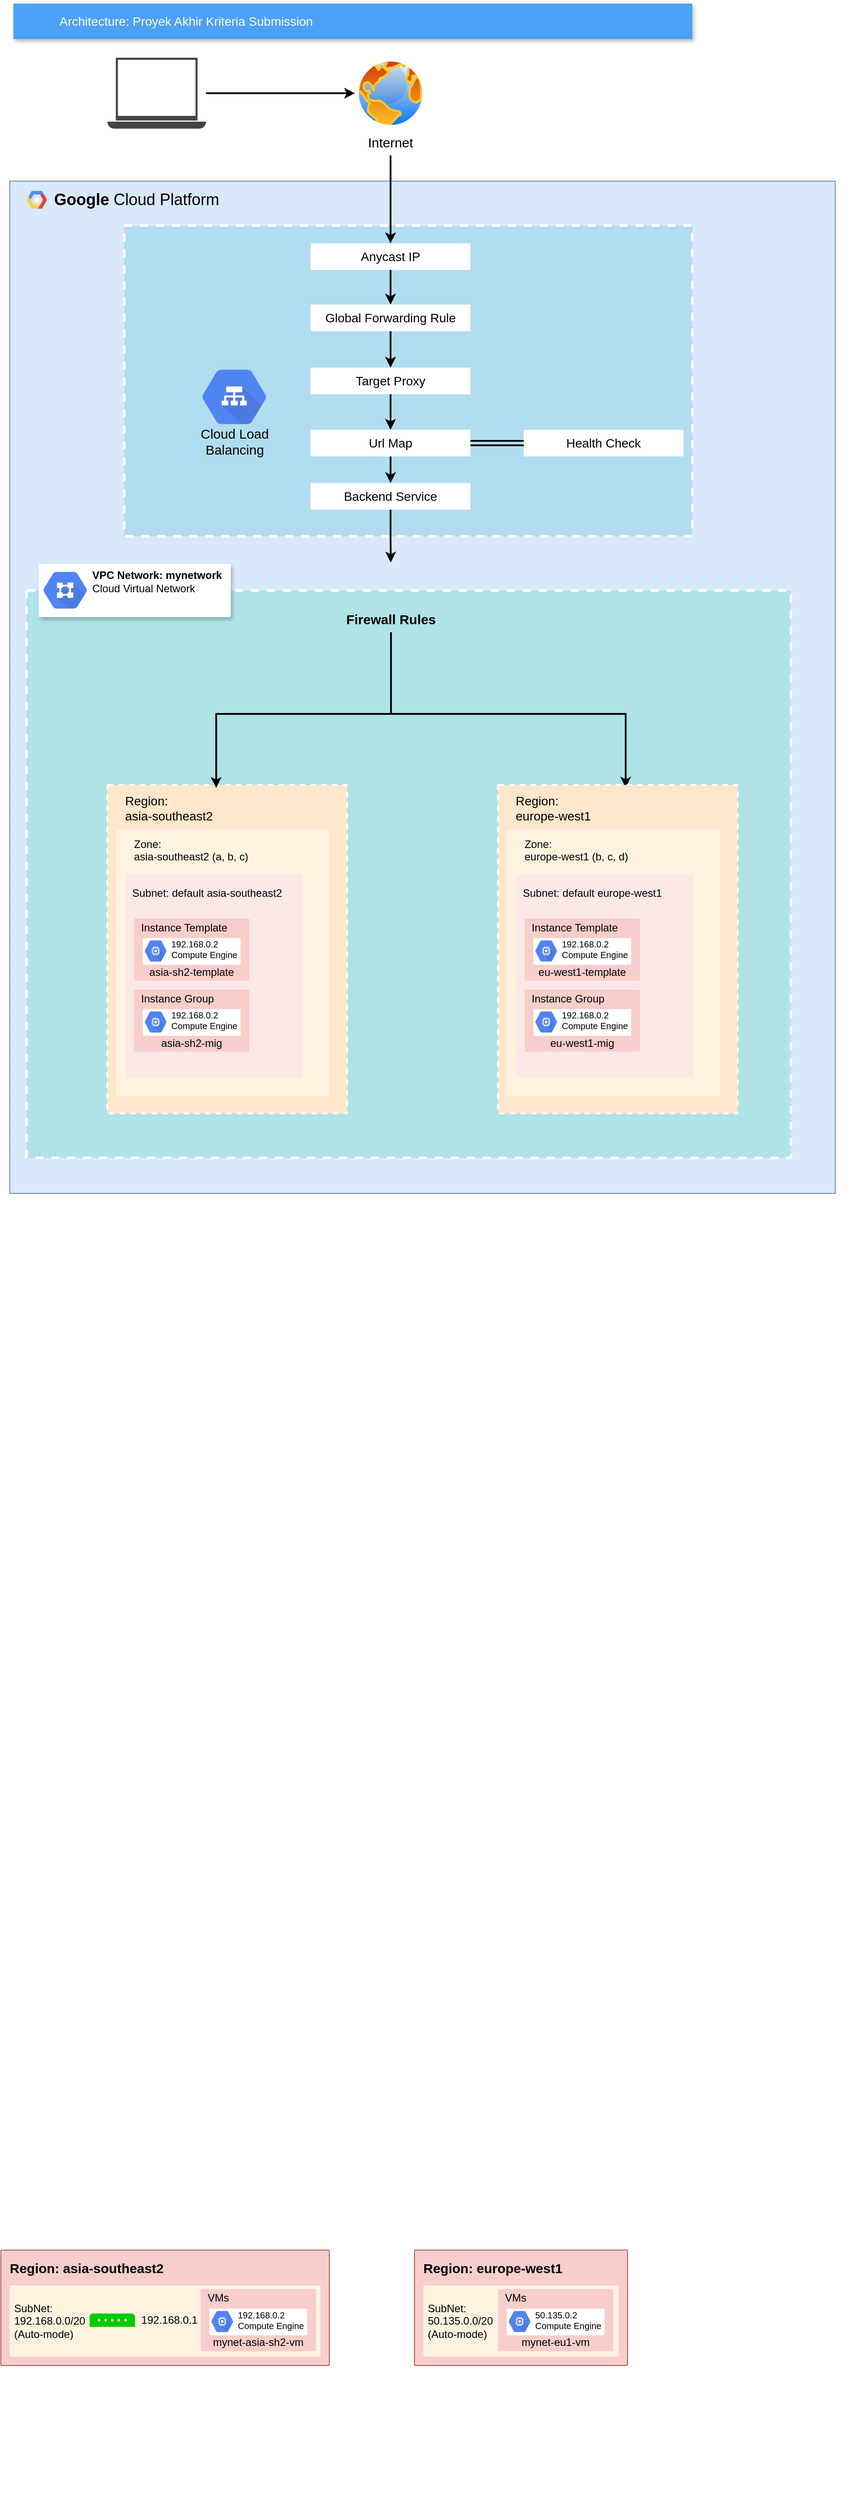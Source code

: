 <mxfile version="22.0.6" type="github">
  <diagram id="f106602c-feb2-e66a-4537-3a34d633f6aa" name="Page-1">
    <mxGraphModel dx="1257" dy="651" grid="1" gridSize="10" guides="1" tooltips="1" connect="1" arrows="1" fold="1" page="1" pageScale="1" pageWidth="1169" pageHeight="827" background="none" math="0" shadow="0">
      <root>
        <mxCell id="0" />
        <mxCell id="1" parent="0" />
        <mxCell id="14" value="&lt;b style=&quot;font-size: 18px;&quot;&gt;Google &lt;/b&gt;Cloud Platform" style="fillColor=#dae8fc;strokeColor=#6c8ebf;shadow=0;fontSize=18;align=left;spacing=10;9E9E9E;verticalAlign=top;spacingTop=-4;fontStyle=0;spacingLeft=40;html=1;movable=1;resizable=1;rotatable=1;deletable=1;editable=1;locked=0;connectable=1;container=0;" parent="1" vertex="1">
          <mxGeometry x="150" y="260" width="930" height="1140" as="geometry" />
        </mxCell>
        <mxCell id="2" value="Architecture: Proyek Akhir Kriteria Submission" style="fillColor=#4DA1F5;strokeColor=none;shadow=1;gradientColor=none;fontSize=14;align=left;spacingLeft=50;fontColor=#ffffff;html=1;" parent="1" vertex="1">
          <mxGeometry x="154" y="60" width="765" height="40" as="geometry" />
        </mxCell>
        <mxCell id="BLvqwAtGWl9acbZ8wkbC-81" value="" style="edgeStyle=orthogonalEdgeStyle;rounded=0;orthogonalLoop=1;jettySize=auto;html=1;fontFamily=Helvetica;fontSize=15;fontColor=#000000;strokeWidth=2;" parent="1" source="BLvqwAtGWl9acbZ8wkbC-26" target="BLvqwAtGWl9acbZ8wkbC-31" edge="1">
          <mxGeometry relative="1" as="geometry" />
        </mxCell>
        <mxCell id="BLvqwAtGWl9acbZ8wkbC-26" value="" style="sketch=0;pointerEvents=1;shadow=0;dashed=0;html=1;strokeColor=none;fillColor=#434445;aspect=fixed;labelPosition=center;verticalLabelPosition=bottom;verticalAlign=top;align=center;outlineConnect=0;shape=mxgraph.vvd.laptop;" parent="1" vertex="1">
          <mxGeometry x="260" y="121" width="111.11" height="80" as="geometry" />
        </mxCell>
        <mxCell id="BLvqwAtGWl9acbZ8wkbC-31" value="" style="image;aspect=fixed;perimeter=ellipsePerimeter;html=1;align=center;shadow=0;dashed=0;spacingTop=3;image=img/lib/active_directory/internet_globe.svg;" parent="1" vertex="1">
          <mxGeometry x="539" y="121" width="80" height="80" as="geometry" />
        </mxCell>
        <mxCell id="15" value="" style="shape=mxgraph.gcp2.google_cloud_platform;fillColor=#F6F6F6;strokeColor=none;shadow=0;gradientColor=none;" parent="1" vertex="1">
          <mxGeometry x="169" y="271" width="23" height="20" as="geometry">
            <mxPoint x="20" y="11" as="offset" />
          </mxGeometry>
        </mxCell>
        <mxCell id="BLvqwAtGWl9acbZ8wkbC-93" value="" style="sketch=0;points=[[0,0,0],[0.25,0,0],[0.5,0,0],[0.75,0,0],[1,0,0],[1,0.25,0],[1,0.5,0],[1,0.75,0],[1,1,0],[0.75,1,0],[0.5,1,0],[0.25,1,0],[0,1,0],[0,0.75,0],[0,0.5,0],[0,0.25,0]];rounded=1;absoluteArcSize=1;arcSize=2;html=1;strokeColor=#FFFFFF;shadow=0;dashed=1;fontSize=14;align=center;verticalAlign=top;spacing=10;spacingTop=-3;whiteSpace=wrap;fillColor=#b0e3e6;labelBackgroundColor=none;labelBorderColor=none;spacingLeft=3;fontFamily=Helvetica;strokeWidth=3;container=0;" parent="1" vertex="1">
          <mxGeometry x="169" y="721" width="861" height="639" as="geometry" />
        </mxCell>
        <mxCell id="BLvqwAtGWl9acbZ8wkbC-119" value="" style="group" parent="1" vertex="1" connectable="0">
          <mxGeometry x="179.998" y="671" width="219.002" height="80" as="geometry" />
        </mxCell>
        <mxCell id="BLvqwAtGWl9acbZ8wkbC-109" value="" style="shadow=1;strokeWidth=1;rounded=1;absoluteArcSize=1;arcSize=2;dashed=0;labelBackgroundColor=none;labelBorderColor=none;align=center;verticalAlign=top;spacingLeft=-10;fontFamily=Helvetica;fontSize=15;html=1;container=0;strokeColor=none;" parent="BLvqwAtGWl9acbZ8wkbC-119" vertex="1">
          <mxGeometry x="2.602" y="20" width="216.4" height="60" as="geometry" />
        </mxCell>
        <mxCell id="BLvqwAtGWl9acbZ8wkbC-110" value="&lt;div style=&quot;font-size: 12px;&quot;&gt;&lt;font style=&quot;font-size: 12px;&quot;&gt;&lt;span style=&quot;background-color: initial; font-size: 12px;&quot;&gt;&lt;b style=&quot;font-size: 12px;&quot;&gt;VPC Network: mynetwork&lt;/b&gt;&lt;/span&gt;&lt;br style=&quot;font-size: 12px;&quot;&gt;&lt;/font&gt;&lt;/div&gt;&lt;div style=&quot;font-size: 12px;&quot;&gt;&lt;font style=&quot;font-size: 12px;&quot;&gt;Cloud Virtual Network&lt;/font&gt;&lt;/div&gt;" style="dashed=0;connectable=0;html=1;fillColor=#5184F3;strokeColor=none;shape=mxgraph.gcp2.hexIcon;prIcon=virtual_private_cloud;part=1;labelPosition=right;verticalLabelPosition=middle;align=left;verticalAlign=middle;spacingLeft=-10;fontColor=#000000;fontSize=12;overflow=visible;labelBackgroundColor=none;labelBorderColor=none;instNum=0;textDirection=ltr;spacingTop=20;spacing=-2;" parent="BLvqwAtGWl9acbZ8wkbC-119" vertex="1">
          <mxGeometry x="-5" y="19.5" width="75" height="60.5" as="geometry">
            <mxPoint x="5" y="-19.5" as="offset" />
          </mxGeometry>
        </mxCell>
        <mxCell id="BLvqwAtGWl9acbZ8wkbC-58" value="" style="points=[[0,0,0],[0.25,0,0],[0.5,0,0],[0.75,0,0],[1,0,0],[1,0.25,0],[1,0.5,0],[1,0.75,0],[1,1,0],[0.75,1,0],[0.5,1,0],[0.25,1,0],[0,1,0],[0,0.75,0],[0,0.5,0],[0,0.25,0]];rounded=0;absoluteArcSize=1;arcSize=2;html=1;strokeColor=#FFFFFF;shadow=0;fontSize=12;align=left;verticalAlign=top;spacing=10;spacingTop=-4;whiteSpace=wrap;fillColor=#b1ddf0;labelBackgroundColor=none;labelBorderColor=none;spacingLeft=-10;fontFamily=Helvetica;strokeWidth=3;glass=0;dashed=1;" parent="1" vertex="1">
          <mxGeometry x="279" y="310" width="640" height="350" as="geometry" />
        </mxCell>
        <mxCell id="BLvqwAtGWl9acbZ8wkbC-281" style="edgeStyle=orthogonalEdgeStyle;rounded=0;orthogonalLoop=1;jettySize=auto;html=1;entryX=0.5;entryY=0;entryDx=0;entryDy=0;fontFamily=Helvetica;fontSize=15;fontColor=#000000;strokeWidth=2;" parent="1" source="BLvqwAtGWl9acbZ8wkbC-67" target="BLvqwAtGWl9acbZ8wkbC-72" edge="1">
          <mxGeometry relative="1" as="geometry" />
        </mxCell>
        <mxCell id="BLvqwAtGWl9acbZ8wkbC-67" value="&lt;div&gt;&lt;span style=&quot;background-color: initial;&quot;&gt;Anycast IP&lt;/span&gt;&lt;br&gt;&lt;/div&gt;" style="whiteSpace=wrap;html=1;dashed=0;labelBackgroundColor=none;labelBorderColor=none;align=center;verticalAlign=top;spacingLeft=0;fontFamily=Helvetica;fontSize=14;strokeColor=none;" parent="1" vertex="1">
          <mxGeometry x="489" y="330" width="180" height="30" as="geometry" />
        </mxCell>
        <mxCell id="BLvqwAtGWl9acbZ8wkbC-73" value="Target Proxy" style="whiteSpace=wrap;html=1;dashed=0;labelBackgroundColor=none;labelBorderColor=none;align=center;verticalAlign=top;spacingLeft=0;fontFamily=Helvetica;fontSize=14;strokeColor=none;" parent="1" vertex="1">
          <mxGeometry x="489" y="470" width="180" height="30" as="geometry" />
        </mxCell>
        <mxCell id="BLvqwAtGWl9acbZ8wkbC-72" value="Global Forwarding Rule" style="whiteSpace=wrap;html=1;dashed=0;labelBackgroundColor=none;labelBorderColor=none;align=center;verticalAlign=top;spacingLeft=0;fontFamily=Helvetica;fontSize=14;strokeColor=none;" parent="1" vertex="1">
          <mxGeometry x="489" y="399" width="180" height="30" as="geometry" />
        </mxCell>
        <mxCell id="BLvqwAtGWl9acbZ8wkbC-76" value="Url Map" style="whiteSpace=wrap;html=1;dashed=0;labelBackgroundColor=none;labelBorderColor=none;align=center;verticalAlign=top;spacingLeft=0;fontFamily=Helvetica;fontSize=14;strokeColor=none;" parent="1" vertex="1">
          <mxGeometry x="489" y="540" width="180" height="30" as="geometry" />
        </mxCell>
        <mxCell id="BLvqwAtGWl9acbZ8wkbC-75" value="Backend Service" style="whiteSpace=wrap;html=1;dashed=0;labelBackgroundColor=none;labelBorderColor=none;align=center;verticalAlign=top;spacingLeft=0;fontFamily=Helvetica;fontSize=14;strokeColor=none;" parent="1" vertex="1">
          <mxGeometry x="489" y="600" width="180" height="30" as="geometry" />
        </mxCell>
        <mxCell id="BLvqwAtGWl9acbZ8wkbC-74" value="Health Check" style="whiteSpace=wrap;html=1;dashed=0;labelBackgroundColor=none;labelBorderColor=none;align=center;verticalAlign=top;spacingLeft=0;fontFamily=Helvetica;fontSize=14;strokeColor=none;" parent="1" vertex="1">
          <mxGeometry x="729" y="540" width="180" height="30" as="geometry" />
        </mxCell>
        <mxCell id="BLvqwAtGWl9acbZ8wkbC-50" value="Cloud Load&#xa;Balancing" style="dashed=0;connectable=0;html=1;fillColor=#5184F3;strokeColor=none;shape=mxgraph.gcp2.hexIcon;prIcon=cloud_load_balancing;part=1;labelPosition=center;verticalLabelPosition=bottom;align=center;verticalAlign=top;spacingLeft=-10;fontColor=#000000;fontSize=15;overflow=visible;labelBackgroundColor=none;labelBorderColor=none;" parent="1" vertex="1">
          <mxGeometry x="348" y="458" width="110" height="90" as="geometry">
            <mxPoint x="5" y="-19.5" as="offset" />
          </mxGeometry>
        </mxCell>
        <mxCell id="BLvqwAtGWl9acbZ8wkbC-92" value="" style="shape=image;html=1;verticalAlign=top;verticalLabelPosition=bottom;labelBackgroundColor=#ffffff;imageAspect=0;aspect=fixed;image=https://cdn1.iconfinder.com/data/icons/unicons-line-vol-5/24/padlock-128.png;dashed=0;labelBorderColor=none;align=center;spacingLeft=-10;fontFamily=Helvetica;fontSize=15;fontColor=#000000;fillColor=#5184F3;" parent="1" vertex="1">
          <mxGeometry x="554" y="689.5" width="50.5" height="50.5" as="geometry" />
        </mxCell>
        <mxCell id="BLvqwAtGWl9acbZ8wkbC-120" value="&lt;b&gt;Firewall Rules&lt;/b&gt;" style="text;strokeColor=none;align=center;fillColor=none;html=1;verticalAlign=middle;whiteSpace=wrap;rounded=0;fontSize=15;fontFamily=Helvetica;fontColor=#000000;" parent="1" vertex="1">
          <mxGeometry x="515" y="738" width="129" height="30" as="geometry" />
        </mxCell>
        <mxCell id="BLvqwAtGWl9acbZ8wkbC-87" value="" style="edgeStyle=orthogonalEdgeStyle;rounded=0;orthogonalLoop=1;jettySize=auto;html=1;fontFamily=Helvetica;fontSize=15;fontColor=#000000;entryX=0.5;entryY=0;entryDx=0;entryDy=0;strokeWidth=2;" parent="1" source="BLvqwAtGWl9acbZ8wkbC-72" target="BLvqwAtGWl9acbZ8wkbC-73" edge="1">
          <mxGeometry relative="1" as="geometry">
            <mxPoint x="779" y="770" as="targetPoint" />
          </mxGeometry>
        </mxCell>
        <mxCell id="BLvqwAtGWl9acbZ8wkbC-88" value="" style="edgeStyle=orthogonalEdgeStyle;rounded=0;orthogonalLoop=1;jettySize=auto;html=1;fontFamily=Helvetica;fontSize=15;fontColor=#000000;entryX=0.5;entryY=0;entryDx=0;entryDy=0;strokeWidth=2;" parent="1" source="BLvqwAtGWl9acbZ8wkbC-73" target="BLvqwAtGWl9acbZ8wkbC-76" edge="1">
          <mxGeometry relative="1" as="geometry" />
        </mxCell>
        <mxCell id="BLvqwAtGWl9acbZ8wkbC-90" value="" style="edgeStyle=orthogonalEdgeStyle;rounded=0;orthogonalLoop=1;jettySize=auto;html=1;fontFamily=Helvetica;fontSize=15;fontColor=#000000;strokeWidth=2;" parent="1" source="BLvqwAtGWl9acbZ8wkbC-76" target="BLvqwAtGWl9acbZ8wkbC-75" edge="1">
          <mxGeometry relative="1" as="geometry" />
        </mxCell>
        <mxCell id="BLvqwAtGWl9acbZ8wkbC-89" value="" style="rounded=0;orthogonalLoop=1;jettySize=auto;html=1;fontFamily=Helvetica;fontSize=15;fontColor=#000000;shape=link;strokeWidth=2;" parent="1" source="BLvqwAtGWl9acbZ8wkbC-76" target="BLvqwAtGWl9acbZ8wkbC-74" edge="1">
          <mxGeometry relative="1" as="geometry" />
        </mxCell>
        <mxCell id="BLvqwAtGWl9acbZ8wkbC-118" style="edgeStyle=orthogonalEdgeStyle;rounded=0;orthogonalLoop=1;jettySize=auto;html=1;entryX=0.5;entryY=0;entryDx=0;entryDy=0;fontFamily=Helvetica;fontSize=15;fontColor=#000000;strokeWidth=2;" parent="1" source="BLvqwAtGWl9acbZ8wkbC-75" target="BLvqwAtGWl9acbZ8wkbC-92" edge="1">
          <mxGeometry relative="1" as="geometry" />
        </mxCell>
        <mxCell id="BLvqwAtGWl9acbZ8wkbC-284" style="edgeStyle=orthogonalEdgeStyle;rounded=0;orthogonalLoop=1;jettySize=auto;html=1;fontFamily=Helvetica;fontSize=15;fontColor=#000000;strokeWidth=2;" parent="1" source="BLvqwAtGWl9acbZ8wkbC-282" target="BLvqwAtGWl9acbZ8wkbC-67" edge="1">
          <mxGeometry relative="1" as="geometry" />
        </mxCell>
        <mxCell id="BLvqwAtGWl9acbZ8wkbC-282" value="Internet" style="text;strokeColor=none;align=center;fillColor=none;html=1;verticalAlign=middle;whiteSpace=wrap;rounded=0;fontSize=15;fontFamily=Helvetica;fontColor=#000000;" parent="1" vertex="1">
          <mxGeometry x="549" y="201" width="60" height="30" as="geometry" />
        </mxCell>
        <mxCell id="BLvqwAtGWl9acbZ8wkbC-286" style="edgeStyle=orthogonalEdgeStyle;rounded=0;orthogonalLoop=1;jettySize=auto;html=1;entryX=0.533;entryY=0.008;entryDx=0;entryDy=0;entryPerimeter=0;fontFamily=Helvetica;fontSize=15;fontColor=#000000;strokeWidth=2;" parent="1" source="BLvqwAtGWl9acbZ8wkbC-120" target="UPQlUuGARVjlreprbhLB-81" edge="1">
          <mxGeometry relative="1" as="geometry">
            <mxPoint x="730.08" y="880.0" as="targetPoint" />
            <Array as="points">
              <mxPoint x="580" y="860" />
              <mxPoint x="844" y="860" />
            </Array>
          </mxGeometry>
        </mxCell>
        <mxCell id="UPQlUuGARVjlreprbhLB-28" value="&lt;b&gt;Region:&amp;nbsp;asia-southeast2&lt;/b&gt;" style="sketch=0;points=[[0,0,0],[0.25,0,0],[0.5,0,0],[0.75,0,0],[1,0,0],[1,0.25,0],[1,0.5,0],[1,0.75,0],[1,1,0],[0.75,1,0],[0.5,1,0],[0.25,1,0],[0,1,0],[0,0.75,0],[0,0.5,0],[0,0.25,0]];rounded=1;absoluteArcSize=1;arcSize=2;html=1;strokeColor=#b85450;shadow=0;dashed=0;fontSize=15;align=left;verticalAlign=top;spacing=10;spacingTop=-3;whiteSpace=wrap;fillColor=#f8cecc;labelBackgroundColor=none;labelBorderColor=none;spacingLeft=0;fontFamily=Helvetica;container=0;" vertex="1" parent="1">
          <mxGeometry x="140" y="2590" width="370" height="130" as="geometry" />
        </mxCell>
        <mxCell id="UPQlUuGARVjlreprbhLB-29" value="" style="group" vertex="1" connectable="0" parent="1">
          <mxGeometry x="160" y="2633.5" width="350" height="126.5" as="geometry" />
        </mxCell>
        <mxCell id="UPQlUuGARVjlreprbhLB-30" value="" style="group" vertex="1" connectable="0" parent="UPQlUuGARVjlreprbhLB-29">
          <mxGeometry width="350" height="126.5" as="geometry" />
        </mxCell>
        <mxCell id="UPQlUuGARVjlreprbhLB-31" value="" style="group" vertex="1" connectable="0" parent="UPQlUuGARVjlreprbhLB-30">
          <mxGeometry y="20.5" width="350" height="106" as="geometry" />
        </mxCell>
        <mxCell id="UPQlUuGARVjlreprbhLB-32" value="&lt;div style=&quot;font-size: 12px;&quot;&gt;&lt;font color=&quot;#000000&quot; style=&quot;font-size: 12px;&quot;&gt;SubNet:&amp;nbsp;&lt;/font&gt;&lt;/div&gt;&lt;div style=&quot;font-size: 12px;&quot;&gt;&lt;span style=&quot;color: rgb(0, 0, 0); background-color: initial; font-size: 12px;&quot;&gt;192.168.0.0/20&amp;nbsp;&lt;/span&gt;&lt;/div&gt;&lt;div style=&quot;font-size: 12px;&quot;&gt;&lt;span style=&quot;color: rgb(0, 0, 0); background-color: initial; font-size: 12px;&quot;&gt;(Auto-mode)&amp;nbsp;&lt;/span&gt;&lt;/div&gt;" style="sketch=0;points=[[0,0,0],[0.25,0,0],[0.5,0,0],[0.75,0,0],[1,0,0],[1,0.25,0],[1,0.5,0],[1,0.75,0],[1,1,0],[0.75,1,0],[0.5,1,0],[0.25,1,0],[0,1,0],[0,0.75,0],[0,0.5,0],[0,0.25,0]];rounded=1;absoluteArcSize=1;arcSize=2;html=1;strokeColor=none;gradientColor=none;shadow=0;dashed=0;fontSize=12;fontColor=#9E9E9E;align=left;verticalAlign=middle;spacing=10;spacingTop=-100;whiteSpace=wrap;fillColor=#FFF3E0;labelBackgroundColor=none;labelBorderColor=none;spacingLeft=-15;fontFamily=Helvetica;container=0;horizontal=1;spacingBottom=0;movable=0;resizable=0;rotatable=0;deletable=0;editable=0;locked=1;connectable=0;" vertex="1" parent="UPQlUuGARVjlreprbhLB-31">
          <mxGeometry x="-10" y="-24" width="350" height="80" as="geometry">
            <mxPoint x="10" y="50" as="offset" />
          </mxGeometry>
        </mxCell>
        <mxCell id="UPQlUuGARVjlreprbhLB-33" value="" style="sketch=0;pointerEvents=1;shadow=0;dashed=0;html=1;strokeColor=none;fillColor=#00CC00;labelPosition=center;verticalLabelPosition=bottom;verticalAlign=top;outlineConnect=0;align=center;shape=mxgraph.office.communications.voip_gateway;labelBackgroundColor=none;labelBorderColor=none;spacingLeft=-10;fontFamily=Helvetica;fontSize=15;fontColor=#000000;" vertex="1" parent="UPQlUuGARVjlreprbhLB-31">
          <mxGeometry x="80" y="7.5" width="51" height="15" as="geometry" />
        </mxCell>
        <mxCell id="UPQlUuGARVjlreprbhLB-34" value="192.168.0.1" style="text;strokeColor=none;align=center;fillColor=none;html=1;verticalAlign=middle;whiteSpace=wrap;rounded=0;fontSize=12;fontFamily=Helvetica;fontColor=#000000;" vertex="1" parent="UPQlUuGARVjlreprbhLB-31">
          <mxGeometry x="140" width="60" height="30" as="geometry" />
        </mxCell>
        <mxCell id="UPQlUuGARVjlreprbhLB-35" value="" style="group" vertex="1" connectable="0" parent="UPQlUuGARVjlreprbhLB-30">
          <mxGeometry x="215" width="130" height="120.5" as="geometry" />
        </mxCell>
        <mxCell id="UPQlUuGARVjlreprbhLB-36" value="VMs" style="sketch=0;points=[[0,0,0],[0.25,0,0],[0.5,0,0],[0.75,0,0],[1,0,0],[1,0.25,0],[1,0.5,0],[1,0.75,0],[1,1,0],[0.75,1,0],[0.5,1,0],[0.25,1,0],[0,1,0],[0,0.75,0],[0,0.5,0],[0,0.25,0]];rounded=1;absoluteArcSize=1;arcSize=2;html=1;strokeColor=none;gradientColor=none;shadow=0;dashed=0;fontSize=12;fontColor=#000000;align=left;verticalAlign=bottom;spacing=10;spacingTop=-4;whiteSpace=wrap;fillColor=#F8CECC;labelBackgroundColor=none;labelBorderColor=none;spacingLeft=-12;fontFamily=Helvetica;labelPosition=center;verticalLabelPosition=top;spacingBottom=23;" vertex="1" parent="UPQlUuGARVjlreprbhLB-35">
          <mxGeometry x="-10" y="0.5" width="130" height="70" as="geometry">
            <mxPoint x="10" y="50" as="offset" />
          </mxGeometry>
        </mxCell>
        <mxCell id="UPQlUuGARVjlreprbhLB-37" value="" style="sketch=0;points=[[0,0,0],[0.25,0,0],[0.5,0,0],[0.75,0,0],[1,0,0],[1,0.25,0],[1,0.5,0],[1,0.75,0],[1,1,0],[0.75,1,0],[0.5,1,0],[0.25,1,0],[0,1,0],[0,0.75,0],[0,0.5,0],[0,0.25,0]];rounded=1;absoluteArcSize=1;arcSize=2;html=1;strokeColor=none;gradientColor=none;shadow=0;dashed=0;fontSize=12;fontColor=#000000;align=left;verticalAlign=top;spacing=10;spacingTop=-55;whiteSpace=wrap;fillColor=#FFFFFF;labelBackgroundColor=none;labelBorderColor=none;spacingLeft=-10;fontFamily=Helvetica;container=0;" vertex="1" parent="UPQlUuGARVjlreprbhLB-35">
          <mxGeometry y="22.5" width="110" height="30" as="geometry">
            <mxPoint x="10" y="50" as="offset" />
          </mxGeometry>
        </mxCell>
        <mxCell id="UPQlUuGARVjlreprbhLB-38" value="mynet-asia-sh2-vm" style="text;strokeColor=none;align=center;fillColor=none;html=1;verticalAlign=middle;whiteSpace=wrap;rounded=0;fontSize=12;fontFamily=Helvetica;fontColor=#000000;" vertex="1" parent="UPQlUuGARVjlreprbhLB-35">
          <mxGeometry y="55.5" width="110" height="10" as="geometry" />
        </mxCell>
        <mxCell id="UPQlUuGARVjlreprbhLB-39" value="192.168.0.2&lt;br style=&quot;font-size: 10px;&quot;&gt;Compute Engine" style="dashed=0;connectable=0;html=1;fillColor=#5184F3;strokeColor=none;shape=mxgraph.gcp2.hexIcon;prIcon=compute_engine;part=1;labelPosition=right;verticalLabelPosition=middle;align=left;verticalAlign=middle;spacingLeft=-8;fontColor=#000000;fontSize=10;overflow=visible;labelBackgroundColor=none;labelBorderColor=none;instNum=0;gradientColor=none;shadow=0;spacingTop=5;spacingBottom=-30;" vertex="1" parent="UPQlUuGARVjlreprbhLB-35">
          <mxGeometry x="-4.22" y="19.5" width="37.22" height="35" as="geometry">
            <mxPoint x="5" y="-19.5" as="offset" />
          </mxGeometry>
        </mxCell>
        <mxCell id="UPQlUuGARVjlreprbhLB-40" value="" style="group" vertex="1" connectable="0" parent="1">
          <mxGeometry x="606" y="2590" width="240" height="280.5" as="geometry" />
        </mxCell>
        <mxCell id="UPQlUuGARVjlreprbhLB-41" value="&lt;b&gt;Region:&amp;nbsp;europe-west1&lt;/b&gt;" style="sketch=0;points=[[0,0,0],[0.25,0,0],[0.5,0,0],[0.75,0,0],[1,0,0],[1,0.25,0],[1,0.5,0],[1,0.75,0],[1,1,0],[0.75,1,0],[0.5,1,0],[0.25,1,0],[0,1,0],[0,0.75,0],[0,0.5,0],[0,0.25,0]];rounded=1;absoluteArcSize=1;arcSize=2;html=1;strokeColor=#b85450;shadow=0;dashed=0;fontSize=15;align=left;verticalAlign=top;spacing=10;spacingTop=-3;whiteSpace=wrap;fillColor=#f8cecc;labelBackgroundColor=none;labelBorderColor=none;spacingLeft=0;fontFamily=Helvetica;container=0;" vertex="1" parent="UPQlUuGARVjlreprbhLB-40">
          <mxGeometry width="240" height="130" as="geometry" />
        </mxCell>
        <mxCell id="UPQlUuGARVjlreprbhLB-42" value="&lt;div style=&quot;font-size: 12px;&quot;&gt;&lt;font color=&quot;#000000&quot; style=&quot;font-size: 12px;&quot;&gt;SubNet:&amp;nbsp;&lt;/font&gt;&lt;/div&gt;&lt;font color=&quot;#000000&quot;&gt;50.135.0.0/20&lt;/font&gt;&lt;span style=&quot;background-color: initial; color: rgb(0, 0, 0);&quot;&gt;&amp;nbsp;&lt;/span&gt;&lt;font color=&quot;#000000&quot;&gt;&lt;br&gt;&lt;/font&gt;&lt;div style=&quot;font-size: 12px;&quot;&gt;&lt;span style=&quot;color: rgb(0, 0, 0); background-color: initial; font-size: 12px;&quot;&gt;(Auto-mode)&amp;nbsp;&lt;/span&gt;&lt;/div&gt;" style="sketch=0;points=[[0,0,0],[0.25,0,0],[0.5,0,0],[0.75,0,0],[1,0,0],[1,0.25,0],[1,0.5,0],[1,0.75,0],[1,1,0],[0.75,1,0],[0.5,1,0],[0.25,1,0],[0,1,0],[0,0.75,0],[0,0.5,0],[0,0.25,0]];rounded=1;absoluteArcSize=1;arcSize=2;html=1;strokeColor=none;gradientColor=none;shadow=0;dashed=0;fontSize=12;fontColor=#9E9E9E;align=left;verticalAlign=middle;spacing=10;spacingTop=-100;whiteSpace=wrap;fillColor=#FFF3E0;labelBackgroundColor=none;labelBorderColor=none;spacingLeft=-15;fontFamily=Helvetica;container=0;horizontal=1;spacingBottom=0;" vertex="1" parent="UPQlUuGARVjlreprbhLB-40">
          <mxGeometry x="10" y="40" width="220" height="80" as="geometry">
            <mxPoint x="10" y="50" as="offset" />
          </mxGeometry>
        </mxCell>
        <mxCell id="UPQlUuGARVjlreprbhLB-43" value="VMs" style="sketch=0;points=[[0,0,0],[0.25,0,0],[0.5,0,0],[0.75,0,0],[1,0,0],[1,0.25,0],[1,0.5,0],[1,0.75,0],[1,1,0],[0.75,1,0],[0.5,1,0],[0.25,1,0],[0,1,0],[0,0.75,0],[0,0.5,0],[0,0.25,0]];rounded=1;absoluteArcSize=1;arcSize=2;html=1;strokeColor=none;gradientColor=none;shadow=0;dashed=0;fontSize=12;fontColor=#000000;align=left;verticalAlign=bottom;spacing=10;spacingTop=-4;whiteSpace=wrap;fillColor=#F8CECC;labelBackgroundColor=none;labelBorderColor=none;spacingLeft=-12;fontFamily=Helvetica;labelPosition=center;verticalLabelPosition=top;spacingBottom=23;" vertex="1" parent="UPQlUuGARVjlreprbhLB-40">
          <mxGeometry x="94" y="44" width="130" height="70" as="geometry">
            <mxPoint x="10" y="50" as="offset" />
          </mxGeometry>
        </mxCell>
        <mxCell id="UPQlUuGARVjlreprbhLB-44" value="" style="sketch=0;points=[[0,0,0],[0.25,0,0],[0.5,0,0],[0.75,0,0],[1,0,0],[1,0.25,0],[1,0.5,0],[1,0.75,0],[1,1,0],[0.75,1,0],[0.5,1,0],[0.25,1,0],[0,1,0],[0,0.75,0],[0,0.5,0],[0,0.25,0]];rounded=1;absoluteArcSize=1;arcSize=2;html=1;strokeColor=none;gradientColor=none;shadow=0;dashed=0;fontSize=12;fontColor=#000000;align=left;verticalAlign=top;spacing=10;spacingTop=-55;whiteSpace=wrap;fillColor=#FFFFFF;labelBackgroundColor=none;labelBorderColor=none;spacingLeft=-10;fontFamily=Helvetica;container=0;" vertex="1" parent="UPQlUuGARVjlreprbhLB-40">
          <mxGeometry x="104" y="66" width="110" height="30" as="geometry">
            <mxPoint x="10" y="50" as="offset" />
          </mxGeometry>
        </mxCell>
        <mxCell id="UPQlUuGARVjlreprbhLB-45" value="mynet-eu1-vm" style="text;strokeColor=none;align=center;fillColor=none;html=1;verticalAlign=middle;whiteSpace=wrap;rounded=0;fontSize=12;fontFamily=Helvetica;fontColor=#000000;" vertex="1" parent="UPQlUuGARVjlreprbhLB-40">
          <mxGeometry x="104" y="99" width="110" height="10" as="geometry" />
        </mxCell>
        <mxCell id="UPQlUuGARVjlreprbhLB-46" value="50.135.0.2&lt;br style=&quot;font-size: 10px;&quot;&gt;Compute Engine" style="dashed=0;connectable=0;html=1;fillColor=#5184F3;strokeColor=none;shape=mxgraph.gcp2.hexIcon;prIcon=compute_engine;part=1;labelPosition=right;verticalLabelPosition=middle;align=left;verticalAlign=middle;spacingLeft=-8;fontColor=#000000;fontSize=10;overflow=visible;labelBackgroundColor=none;labelBorderColor=none;instNum=0;gradientColor=none;shadow=0;spacingTop=5;spacingBottom=-30;" vertex="1" parent="UPQlUuGARVjlreprbhLB-40">
          <mxGeometry x="99.78" y="63" width="37.22" height="35" as="geometry">
            <mxPoint x="5" y="-19.5" as="offset" />
          </mxGeometry>
        </mxCell>
        <mxCell id="UPQlUuGARVjlreprbhLB-94" value="" style="group" vertex="1" connectable="0" parent="1">
          <mxGeometry x="280" y="1010" width="810" height="370" as="geometry" />
        </mxCell>
        <mxCell id="UPQlUuGARVjlreprbhLB-54" value="&lt;font style=&quot;font-size: 14px;&quot; color=&quot;#000000&quot;&gt;Region:&lt;br&gt;asia-southeast2&lt;br&gt;&lt;/font&gt;" style="sketch=0;points=[[0,0,0],[0.25,0,0],[0.5,0,0],[0.75,0,0],[1,0,0],[1,0.25,0],[1,0.5,0],[1,0.75,0],[1,1,0],[0.75,1,0],[0.5,1,0],[0.25,1,0],[0,1,0],[0,0.75,0],[0,0.5,0],[0,0.25,0]];rounded=1;absoluteArcSize=1;arcSize=2;html=1;strokeColor=#FFFFFF;shadow=0;dashed=1;fontSize=12;align=left;verticalAlign=top;spacing=10;spacingTop=-75;whiteSpace=wrap;fillColor=#ffe6cc;spacingLeft=-550;spacingBottom=0;container=0;strokeWidth=2;" vertex="1" parent="UPQlUuGARVjlreprbhLB-94">
          <mxGeometry x="-20" y="-70" width="270" height="370" as="geometry">
            <mxPoint x="560" y="70" as="offset" />
          </mxGeometry>
        </mxCell>
        <mxCell id="UPQlUuGARVjlreprbhLB-55" value="Zone:&lt;br&gt;asia-southeast2 (a, b, c)" style="sketch=0;points=[[0,0,0],[0.25,0,0],[0.5,0,0],[0.75,0,0],[1,0,0],[1,0.25,0],[1,0.5,0],[1,0.75,0],[1,1,0],[0.75,1,0],[0.5,1,0],[0.25,1,0],[0,1,0],[0,0.75,0],[0,0.5,0],[0,0.25,0]];rounded=1;absoluteArcSize=1;arcSize=2;html=1;strokeColor=none;gradientColor=none;shadow=0;dashed=0;fontSize=12;fontColor=#000000;align=left;verticalAlign=top;spacing=10;spacingTop=-55;whiteSpace=wrap;fillColor=#FFF3E0;container=0;" vertex="1" parent="UPQlUuGARVjlreprbhLB-94">
          <mxGeometry x="-10" y="-20" width="240" height="300" as="geometry">
            <mxPoint x="10" y="50" as="offset" />
          </mxGeometry>
        </mxCell>
        <mxCell id="UPQlUuGARVjlreprbhLB-56" value="&lt;font color=&quot;#000000&quot;&gt;Subnet: default&amp;nbsp;asia-southeast2&lt;br&gt;&lt;br&gt;&lt;/font&gt;" style="sketch=0;points=[[0,0,0],[0.25,0,0],[0.5,0,0],[0.75,0,0],[1,0,0],[1,0.25,0],[1,0.5,0],[1,0.75,0],[1,1,0],[0.75,1,0],[0.5,1,0],[0.25,1,0],[0,1,0],[0,0.75,0],[0,0.5,0],[0,0.25,0]];rounded=1;absoluteArcSize=1;arcSize=2;html=1;strokeColor=none;gradientColor=none;shadow=0;dashed=0;fontSize=12;fontColor=#9E9E9E;align=left;verticalAlign=top;spacing=10;spacingTop=-50;whiteSpace=wrap;fillColor=#FBE9E7;container=0;spacingLeft=-12;" vertex="1" parent="UPQlUuGARVjlreprbhLB-94">
          <mxGeometry y="30" width="200" height="230" as="geometry">
            <mxPoint x="10" y="50" as="offset" />
          </mxGeometry>
        </mxCell>
        <mxCell id="UPQlUuGARVjlreprbhLB-60" value="" style="group" vertex="1" connectable="0" parent="UPQlUuGARVjlreprbhLB-94">
          <mxGeometry x="20" y="80" width="130" height="200.5" as="geometry" />
        </mxCell>
        <mxCell id="UPQlUuGARVjlreprbhLB-61" value="Instance Template" style="sketch=0;points=[[0,0,0],[0.25,0,0],[0.5,0,0],[0.75,0,0],[1,0,0],[1,0.25,0],[1,0.5,0],[1,0.75,0],[1,1,0],[0.75,1,0],[0.5,1,0],[0.25,1,0],[0,1,0],[0,0.75,0],[0,0.5,0],[0,0.25,0]];rounded=1;absoluteArcSize=1;arcSize=2;html=1;strokeColor=none;gradientColor=none;shadow=0;dashed=0;fontSize=12;fontColor=#000000;align=left;verticalAlign=bottom;spacing=10;spacingTop=-4;whiteSpace=wrap;fillColor=#F8CECC;labelBackgroundColor=none;labelBorderColor=none;spacingLeft=-12;fontFamily=Helvetica;labelPosition=center;verticalLabelPosition=top;spacingBottom=23;" vertex="1" parent="UPQlUuGARVjlreprbhLB-60">
          <mxGeometry x="-10" y="0.5" width="130" height="70" as="geometry">
            <mxPoint x="10" y="50" as="offset" />
          </mxGeometry>
        </mxCell>
        <mxCell id="UPQlUuGARVjlreprbhLB-62" value="" style="sketch=0;points=[[0,0,0],[0.25,0,0],[0.5,0,0],[0.75,0,0],[1,0,0],[1,0.25,0],[1,0.5,0],[1,0.75,0],[1,1,0],[0.75,1,0],[0.5,1,0],[0.25,1,0],[0,1,0],[0,0.75,0],[0,0.5,0],[0,0.25,0]];rounded=1;absoluteArcSize=1;arcSize=2;html=1;strokeColor=none;gradientColor=none;shadow=0;dashed=0;fontSize=12;fontColor=#000000;align=left;verticalAlign=top;spacing=10;spacingTop=-55;whiteSpace=wrap;fillColor=#FFFFFF;labelBackgroundColor=none;labelBorderColor=none;spacingLeft=-10;fontFamily=Helvetica;container=0;" vertex="1" parent="UPQlUuGARVjlreprbhLB-60">
          <mxGeometry y="22.5" width="110" height="30" as="geometry">
            <mxPoint x="10" y="50" as="offset" />
          </mxGeometry>
        </mxCell>
        <mxCell id="UPQlUuGARVjlreprbhLB-63" value="asia-sh2-template" style="text;strokeColor=none;align=center;fillColor=none;html=1;verticalAlign=middle;whiteSpace=wrap;rounded=0;fontSize=12;fontFamily=Helvetica;fontColor=#000000;" vertex="1" parent="UPQlUuGARVjlreprbhLB-60">
          <mxGeometry y="55.5" width="110" height="10" as="geometry" />
        </mxCell>
        <mxCell id="UPQlUuGARVjlreprbhLB-64" value="192.168.0.2&lt;br style=&quot;font-size: 10px;&quot;&gt;Compute Engine" style="dashed=0;connectable=0;html=1;fillColor=#5184F3;strokeColor=none;shape=mxgraph.gcp2.hexIcon;prIcon=compute_engine;part=1;labelPosition=right;verticalLabelPosition=middle;align=left;verticalAlign=middle;spacingLeft=-8;fontColor=#000000;fontSize=10;overflow=visible;labelBackgroundColor=none;labelBorderColor=none;instNum=0;gradientColor=none;shadow=0;spacingTop=5;spacingBottom=-30;" vertex="1" parent="UPQlUuGARVjlreprbhLB-60">
          <mxGeometry x="-4.22" y="19.5" width="37.22" height="35" as="geometry">
            <mxPoint x="5" y="-19.5" as="offset" />
          </mxGeometry>
        </mxCell>
        <mxCell id="UPQlUuGARVjlreprbhLB-70" value="" style="group" vertex="1" connectable="0" parent="UPQlUuGARVjlreprbhLB-60">
          <mxGeometry y="80" width="130" height="120.5" as="geometry" />
        </mxCell>
        <mxCell id="UPQlUuGARVjlreprbhLB-71" value="Instance Group" style="sketch=0;points=[[0,0,0],[0.25,0,0],[0.5,0,0],[0.75,0,0],[1,0,0],[1,0.25,0],[1,0.5,0],[1,0.75,0],[1,1,0],[0.75,1,0],[0.5,1,0],[0.25,1,0],[0,1,0],[0,0.75,0],[0,0.5,0],[0,0.25,0]];rounded=1;absoluteArcSize=1;arcSize=2;html=1;strokeColor=none;gradientColor=none;shadow=0;dashed=0;fontSize=12;fontColor=#000000;align=left;verticalAlign=bottom;spacing=10;spacingTop=-4;whiteSpace=wrap;fillColor=#F8CECC;labelBackgroundColor=none;labelBorderColor=none;spacingLeft=-12;fontFamily=Helvetica;labelPosition=center;verticalLabelPosition=top;spacingBottom=23;" vertex="1" parent="UPQlUuGARVjlreprbhLB-70">
          <mxGeometry x="-10" y="0.5" width="130" height="70" as="geometry">
            <mxPoint x="10" y="50" as="offset" />
          </mxGeometry>
        </mxCell>
        <mxCell id="UPQlUuGARVjlreprbhLB-72" value="" style="sketch=0;points=[[0,0,0],[0.25,0,0],[0.5,0,0],[0.75,0,0],[1,0,0],[1,0.25,0],[1,0.5,0],[1,0.75,0],[1,1,0],[0.75,1,0],[0.5,1,0],[0.25,1,0],[0,1,0],[0,0.75,0],[0,0.5,0],[0,0.25,0]];rounded=1;absoluteArcSize=1;arcSize=2;html=1;strokeColor=none;gradientColor=none;shadow=0;dashed=0;fontSize=12;fontColor=#000000;align=left;verticalAlign=top;spacing=10;spacingTop=-55;whiteSpace=wrap;fillColor=#FFFFFF;labelBackgroundColor=none;labelBorderColor=none;spacingLeft=-10;fontFamily=Helvetica;container=0;" vertex="1" parent="UPQlUuGARVjlreprbhLB-70">
          <mxGeometry y="22.5" width="110" height="30" as="geometry">
            <mxPoint x="10" y="50" as="offset" />
          </mxGeometry>
        </mxCell>
        <mxCell id="UPQlUuGARVjlreprbhLB-73" value="asia-sh2-mig" style="text;strokeColor=none;align=center;fillColor=none;html=1;verticalAlign=middle;whiteSpace=wrap;rounded=0;fontSize=12;fontFamily=Helvetica;fontColor=#000000;" vertex="1" parent="UPQlUuGARVjlreprbhLB-70">
          <mxGeometry y="55.5" width="110" height="10" as="geometry" />
        </mxCell>
        <mxCell id="UPQlUuGARVjlreprbhLB-74" value="192.168.0.2&lt;br style=&quot;font-size: 10px;&quot;&gt;Compute Engine" style="dashed=0;connectable=0;html=1;fillColor=#5184F3;strokeColor=none;shape=mxgraph.gcp2.hexIcon;prIcon=compute_engine;part=1;labelPosition=right;verticalLabelPosition=middle;align=left;verticalAlign=middle;spacingLeft=-8;fontColor=#000000;fontSize=10;overflow=visible;labelBackgroundColor=none;labelBorderColor=none;instNum=0;gradientColor=none;shadow=0;spacingTop=5;spacingBottom=-30;" vertex="1" parent="UPQlUuGARVjlreprbhLB-70">
          <mxGeometry x="-4.22" y="19.5" width="37.22" height="35" as="geometry">
            <mxPoint x="5" y="-19.5" as="offset" />
          </mxGeometry>
        </mxCell>
        <mxCell id="UPQlUuGARVjlreprbhLB-81" value="&lt;font style=&quot;font-size: 14px;&quot; color=&quot;#000000&quot;&gt;Region:&lt;br&gt;&lt;span style=&quot;font-size: 14px;&quot;&gt;europe-west1&lt;/span&gt;&lt;br&gt;&lt;/font&gt;" style="sketch=0;points=[[0,0,0],[0.25,0,0],[0.5,0,0],[0.75,0,0],[1,0,0],[1,0.25,0],[1,0.5,0],[1,0.75,0],[1,1,0],[0.75,1,0],[0.5,1,0],[0.25,1,0],[0,1,0],[0,0.75,0],[0,0.5,0],[0,0.25,0]];rounded=1;absoluteArcSize=1;arcSize=2;html=1;strokeColor=#FFFFFF;shadow=0;dashed=1;fontSize=12;align=left;verticalAlign=top;spacing=10;spacingTop=-75;whiteSpace=wrap;fillColor=#ffe6cc;spacingLeft=-550;spacingBottom=0;container=0;strokeWidth=2;" vertex="1" parent="1">
          <mxGeometry x="700" y="940" width="270" height="370" as="geometry">
            <mxPoint x="560" y="70" as="offset" />
          </mxGeometry>
        </mxCell>
        <mxCell id="UPQlUuGARVjlreprbhLB-82" value="Zone:&lt;br&gt;europe-west1 (b, c, d)" style="sketch=0;points=[[0,0,0],[0.25,0,0],[0.5,0,0],[0.75,0,0],[1,0,0],[1,0.25,0],[1,0.5,0],[1,0.75,0],[1,1,0],[0.75,1,0],[0.5,1,0],[0.25,1,0],[0,1,0],[0,0.75,0],[0,0.5,0],[0,0.25,0]];rounded=1;absoluteArcSize=1;arcSize=2;html=1;strokeColor=none;gradientColor=none;shadow=0;dashed=0;fontSize=12;fontColor=#000000;align=left;verticalAlign=top;spacing=10;spacingTop=-55;whiteSpace=wrap;fillColor=#FFF3E0;container=0;" vertex="1" parent="1">
          <mxGeometry x="710" y="990" width="240" height="300" as="geometry">
            <mxPoint x="10" y="50" as="offset" />
          </mxGeometry>
        </mxCell>
        <mxCell id="UPQlUuGARVjlreprbhLB-83" value="&lt;font color=&quot;#000000&quot;&gt;Subnet: default europe-west1&lt;br&gt;&lt;br&gt;&lt;/font&gt;" style="sketch=0;points=[[0,0,0],[0.25,0,0],[0.5,0,0],[0.75,0,0],[1,0,0],[1,0.25,0],[1,0.5,0],[1,0.75,0],[1,1,0],[0.75,1,0],[0.5,1,0],[0.25,1,0],[0,1,0],[0,0.75,0],[0,0.5,0],[0,0.25,0]];rounded=1;absoluteArcSize=1;arcSize=2;html=1;strokeColor=none;gradientColor=none;shadow=0;dashed=0;fontSize=12;fontColor=#9E9E9E;align=left;verticalAlign=top;spacing=10;spacingTop=-50;whiteSpace=wrap;fillColor=#FBE9E7;container=0;spacingLeft=-12;" vertex="1" parent="1">
          <mxGeometry x="720" y="1040" width="200" height="230" as="geometry">
            <mxPoint x="10" y="50" as="offset" />
          </mxGeometry>
        </mxCell>
        <mxCell id="UPQlUuGARVjlreprbhLB-84" value="" style="group" vertex="1" connectable="0" parent="1">
          <mxGeometry x="740" y="1090" width="130" height="200.5" as="geometry" />
        </mxCell>
        <mxCell id="UPQlUuGARVjlreprbhLB-85" value="Instance Template" style="sketch=0;points=[[0,0,0],[0.25,0,0],[0.5,0,0],[0.75,0,0],[1,0,0],[1,0.25,0],[1,0.5,0],[1,0.75,0],[1,1,0],[0.75,1,0],[0.5,1,0],[0.25,1,0],[0,1,0],[0,0.75,0],[0,0.5,0],[0,0.25,0]];rounded=1;absoluteArcSize=1;arcSize=2;html=1;strokeColor=none;gradientColor=none;shadow=0;dashed=0;fontSize=12;fontColor=#000000;align=left;verticalAlign=bottom;spacing=10;spacingTop=-4;whiteSpace=wrap;fillColor=#F8CECC;labelBackgroundColor=none;labelBorderColor=none;spacingLeft=-12;fontFamily=Helvetica;labelPosition=center;verticalLabelPosition=top;spacingBottom=23;" vertex="1" parent="UPQlUuGARVjlreprbhLB-84">
          <mxGeometry x="-10" y="0.5" width="130" height="70" as="geometry">
            <mxPoint x="10" y="50" as="offset" />
          </mxGeometry>
        </mxCell>
        <mxCell id="UPQlUuGARVjlreprbhLB-86" value="" style="sketch=0;points=[[0,0,0],[0.25,0,0],[0.5,0,0],[0.75,0,0],[1,0,0],[1,0.25,0],[1,0.5,0],[1,0.75,0],[1,1,0],[0.75,1,0],[0.5,1,0],[0.25,1,0],[0,1,0],[0,0.75,0],[0,0.5,0],[0,0.25,0]];rounded=1;absoluteArcSize=1;arcSize=2;html=1;strokeColor=none;gradientColor=none;shadow=0;dashed=0;fontSize=12;fontColor=#000000;align=left;verticalAlign=top;spacing=10;spacingTop=-55;whiteSpace=wrap;fillColor=#FFFFFF;labelBackgroundColor=none;labelBorderColor=none;spacingLeft=-10;fontFamily=Helvetica;container=0;" vertex="1" parent="UPQlUuGARVjlreprbhLB-84">
          <mxGeometry y="22.5" width="110" height="30" as="geometry">
            <mxPoint x="10" y="50" as="offset" />
          </mxGeometry>
        </mxCell>
        <mxCell id="UPQlUuGARVjlreprbhLB-87" value="eu-west1-template" style="text;strokeColor=none;align=center;fillColor=none;html=1;verticalAlign=middle;whiteSpace=wrap;rounded=0;fontSize=12;fontFamily=Helvetica;fontColor=#000000;" vertex="1" parent="UPQlUuGARVjlreprbhLB-84">
          <mxGeometry y="55.5" width="110" height="10" as="geometry" />
        </mxCell>
        <mxCell id="UPQlUuGARVjlreprbhLB-88" value="192.168.0.2&lt;br style=&quot;font-size: 10px;&quot;&gt;Compute Engine" style="dashed=0;connectable=0;html=1;fillColor=#5184F3;strokeColor=none;shape=mxgraph.gcp2.hexIcon;prIcon=compute_engine;part=1;labelPosition=right;verticalLabelPosition=middle;align=left;verticalAlign=middle;spacingLeft=-8;fontColor=#000000;fontSize=10;overflow=visible;labelBackgroundColor=none;labelBorderColor=none;instNum=0;gradientColor=none;shadow=0;spacingTop=5;spacingBottom=-30;" vertex="1" parent="UPQlUuGARVjlreprbhLB-84">
          <mxGeometry x="-4.22" y="19.5" width="37.22" height="35" as="geometry">
            <mxPoint x="5" y="-19.5" as="offset" />
          </mxGeometry>
        </mxCell>
        <mxCell id="UPQlUuGARVjlreprbhLB-89" value="" style="group" vertex="1" connectable="0" parent="UPQlUuGARVjlreprbhLB-84">
          <mxGeometry y="80" width="130" height="120.5" as="geometry" />
        </mxCell>
        <mxCell id="UPQlUuGARVjlreprbhLB-90" value="Instance Group" style="sketch=0;points=[[0,0,0],[0.25,0,0],[0.5,0,0],[0.75,0,0],[1,0,0],[1,0.25,0],[1,0.5,0],[1,0.75,0],[1,1,0],[0.75,1,0],[0.5,1,0],[0.25,1,0],[0,1,0],[0,0.75,0],[0,0.5,0],[0,0.25,0]];rounded=1;absoluteArcSize=1;arcSize=2;html=1;strokeColor=none;gradientColor=none;shadow=0;dashed=0;fontSize=12;fontColor=#000000;align=left;verticalAlign=bottom;spacing=10;spacingTop=-4;whiteSpace=wrap;fillColor=#F8CECC;labelBackgroundColor=none;labelBorderColor=none;spacingLeft=-12;fontFamily=Helvetica;labelPosition=center;verticalLabelPosition=top;spacingBottom=23;" vertex="1" parent="UPQlUuGARVjlreprbhLB-89">
          <mxGeometry x="-10" y="0.5" width="130" height="70" as="geometry">
            <mxPoint x="10" y="50" as="offset" />
          </mxGeometry>
        </mxCell>
        <mxCell id="UPQlUuGARVjlreprbhLB-91" value="" style="sketch=0;points=[[0,0,0],[0.25,0,0],[0.5,0,0],[0.75,0,0],[1,0,0],[1,0.25,0],[1,0.5,0],[1,0.75,0],[1,1,0],[0.75,1,0],[0.5,1,0],[0.25,1,0],[0,1,0],[0,0.75,0],[0,0.5,0],[0,0.25,0]];rounded=1;absoluteArcSize=1;arcSize=2;html=1;strokeColor=none;gradientColor=none;shadow=0;dashed=0;fontSize=12;fontColor=#000000;align=left;verticalAlign=top;spacing=10;spacingTop=-55;whiteSpace=wrap;fillColor=#FFFFFF;labelBackgroundColor=none;labelBorderColor=none;spacingLeft=-10;fontFamily=Helvetica;container=0;" vertex="1" parent="UPQlUuGARVjlreprbhLB-89">
          <mxGeometry y="22.5" width="110" height="30" as="geometry">
            <mxPoint x="10" y="50" as="offset" />
          </mxGeometry>
        </mxCell>
        <mxCell id="UPQlUuGARVjlreprbhLB-92" value="eu-west1-mig" style="text;strokeColor=none;align=center;fillColor=none;html=1;verticalAlign=middle;whiteSpace=wrap;rounded=0;fontSize=12;fontFamily=Helvetica;fontColor=#000000;" vertex="1" parent="UPQlUuGARVjlreprbhLB-89">
          <mxGeometry y="55.5" width="110" height="10" as="geometry" />
        </mxCell>
        <mxCell id="UPQlUuGARVjlreprbhLB-93" value="192.168.0.2&lt;br style=&quot;font-size: 10px;&quot;&gt;Compute Engine" style="dashed=0;connectable=0;html=1;fillColor=#5184F3;strokeColor=none;shape=mxgraph.gcp2.hexIcon;prIcon=compute_engine;part=1;labelPosition=right;verticalLabelPosition=middle;align=left;verticalAlign=middle;spacingLeft=-8;fontColor=#000000;fontSize=10;overflow=visible;labelBackgroundColor=none;labelBorderColor=none;instNum=0;gradientColor=none;shadow=0;spacingTop=5;spacingBottom=-30;" vertex="1" parent="UPQlUuGARVjlreprbhLB-89">
          <mxGeometry x="-4.22" y="19.5" width="37.22" height="35" as="geometry">
            <mxPoint x="5" y="-19.5" as="offset" />
          </mxGeometry>
        </mxCell>
        <mxCell id="UPQlUuGARVjlreprbhLB-99" style="edgeStyle=orthogonalEdgeStyle;rounded=0;orthogonalLoop=1;jettySize=auto;html=1;entryX=0.454;entryY=0.009;entryDx=0;entryDy=0;entryPerimeter=0;strokeWidth=2;" edge="1" parent="1" source="BLvqwAtGWl9acbZ8wkbC-120" target="UPQlUuGARVjlreprbhLB-54">
          <mxGeometry relative="1" as="geometry">
            <Array as="points">
              <mxPoint x="579" y="860" />
              <mxPoint x="383" y="860" />
            </Array>
          </mxGeometry>
        </mxCell>
      </root>
    </mxGraphModel>
  </diagram>
</mxfile>
